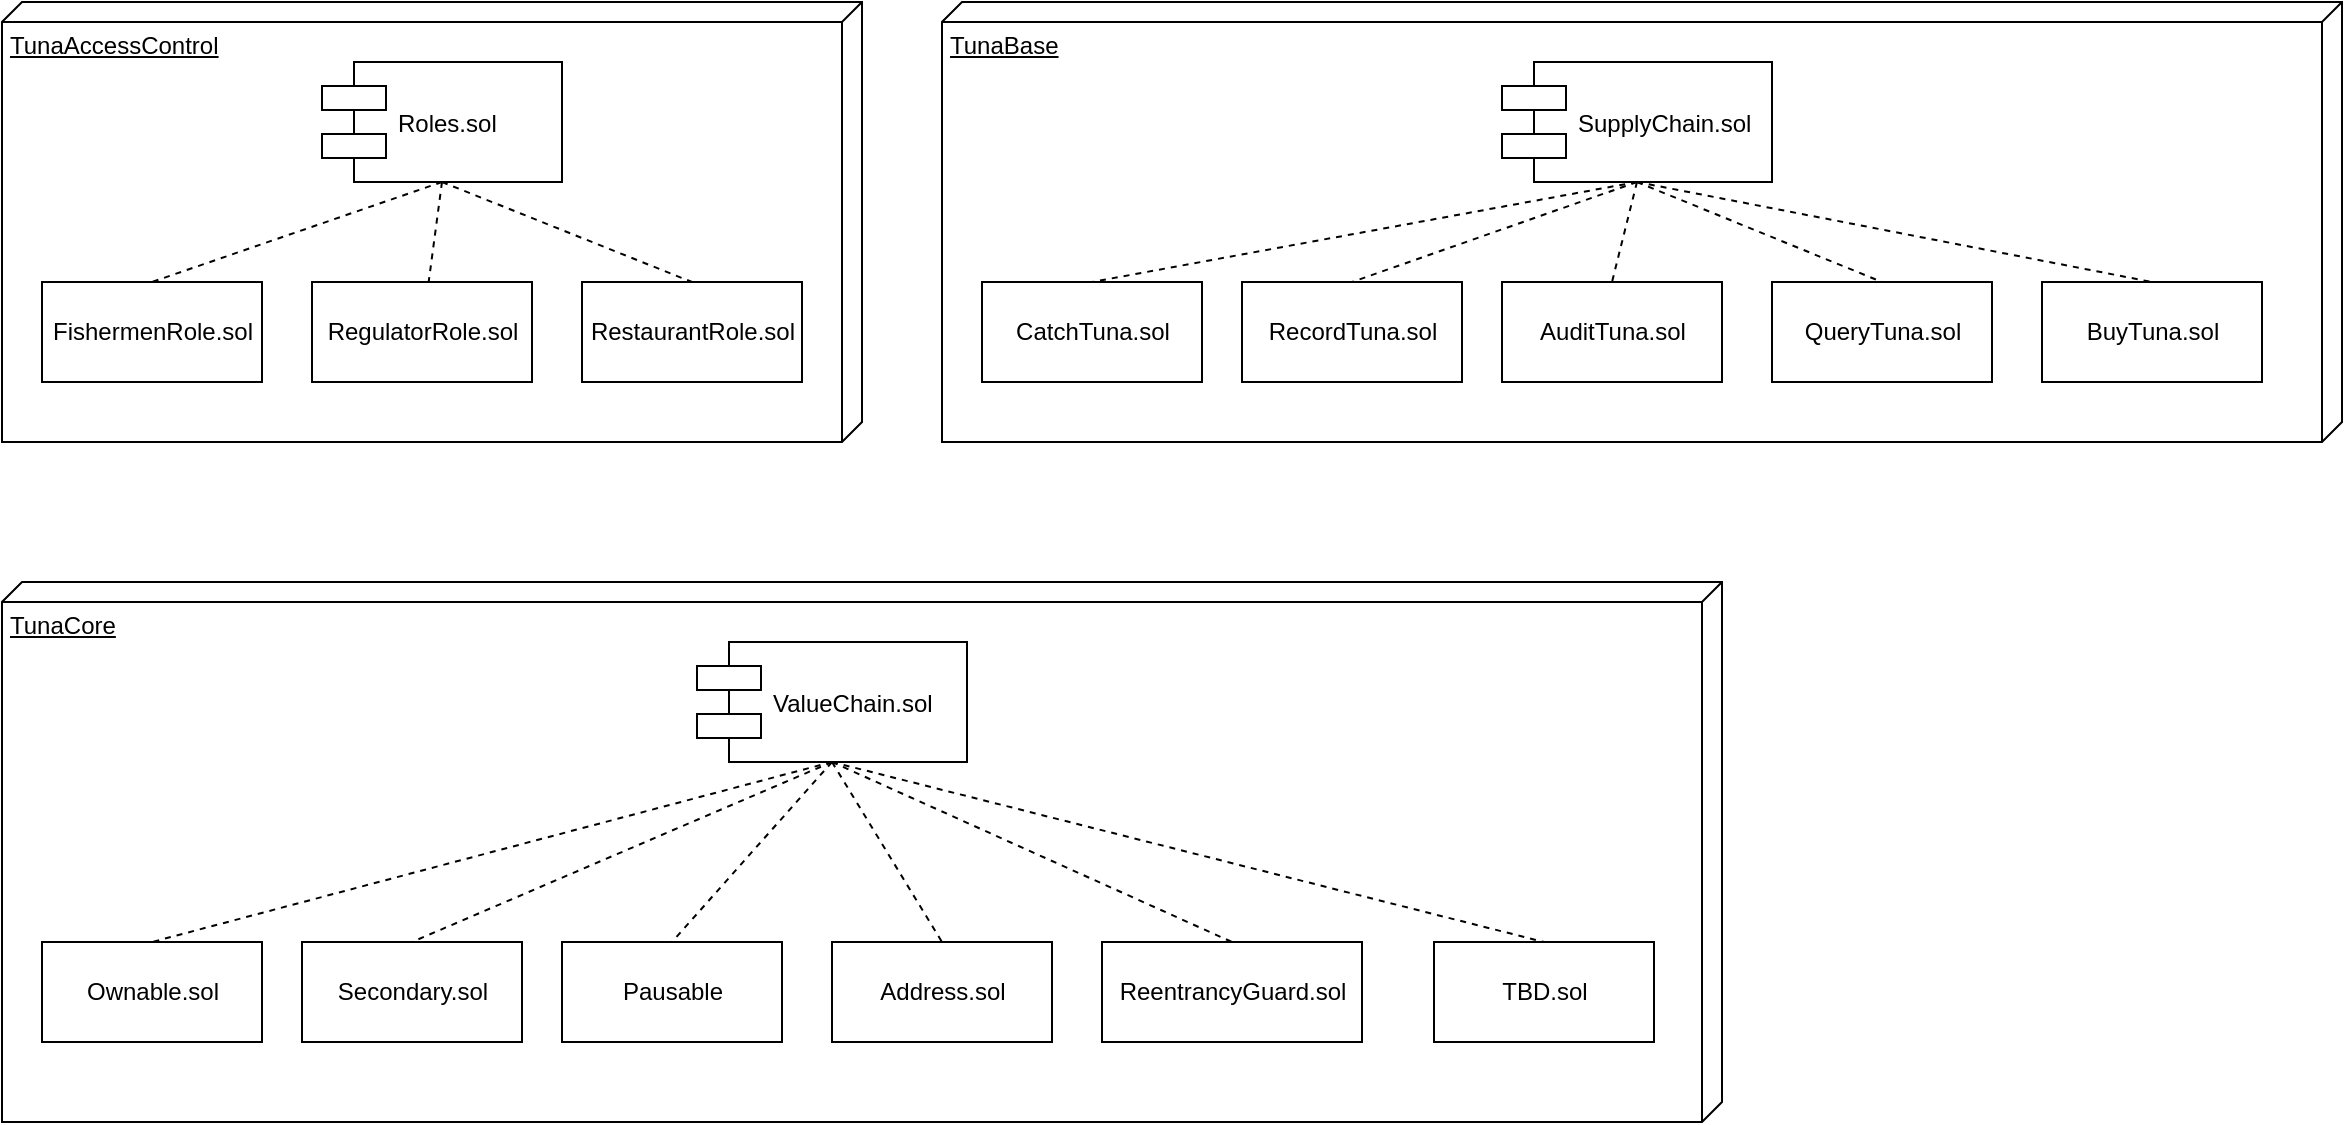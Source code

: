 <mxfile version="10.6.7" type="device"><diagram name="Page-1" id="929967ad-93f9-6ef4-fab6-5d389245f69c"><mxGraphModel dx="1080" dy="484" grid="1" gridSize="10" guides="1" tooltips="1" connect="1" arrows="1" fold="1" page="1" pageScale="1.5" pageWidth="1169" pageHeight="826" background="none" math="0" shadow="0"><root><mxCell id="0" style=";html=1;"/><mxCell id="1" style=";html=1;" parent="0"/><mxCell id="MBeY3joAjF3rxLaEOqX4-2" value="TunaAccessControl" style="verticalAlign=top;align=left;spacingTop=8;spacingLeft=2;spacingRight=12;shape=cube;size=10;direction=south;fontStyle=4;html=1;fillColor=#FFFFFF;" vertex="1" parent="1"><mxGeometry x="50" y="40" width="430" height="220" as="geometry"/></mxCell><mxCell id="MBeY3joAjF3rxLaEOqX4-10" style="edgeStyle=none;rounded=0;orthogonalLoop=1;jettySize=auto;html=1;exitX=0.5;exitY=1;exitDx=0;exitDy=0;entryX=0.5;entryY=0;entryDx=0;entryDy=0;dashed=1;startArrow=none;startFill=0;endArrow=none;endFill=0;" edge="1" parent="1" source="MBeY3joAjF3rxLaEOqX4-3" target="MBeY3joAjF3rxLaEOqX4-4"><mxGeometry relative="1" as="geometry"/></mxCell><mxCell id="MBeY3joAjF3rxLaEOqX4-11" style="edgeStyle=none;rounded=0;orthogonalLoop=1;jettySize=auto;html=1;exitX=0.5;exitY=1;exitDx=0;exitDy=0;dashed=1;startArrow=none;startFill=0;endArrow=none;endFill=0;" edge="1" parent="1" source="MBeY3joAjF3rxLaEOqX4-3" target="MBeY3joAjF3rxLaEOqX4-5"><mxGeometry relative="1" as="geometry"/></mxCell><mxCell id="MBeY3joAjF3rxLaEOqX4-12" style="edgeStyle=none;rounded=0;orthogonalLoop=1;jettySize=auto;html=1;exitX=0.5;exitY=1;exitDx=0;exitDy=0;entryX=0.5;entryY=0;entryDx=0;entryDy=0;dashed=1;startArrow=none;startFill=0;endArrow=none;endFill=0;" edge="1" parent="1" source="MBeY3joAjF3rxLaEOqX4-3" target="MBeY3joAjF3rxLaEOqX4-6"><mxGeometry relative="1" as="geometry"/></mxCell><mxCell id="MBeY3joAjF3rxLaEOqX4-3" value="Roles.sol" style="shape=component;align=left;spacingLeft=36;fillColor=#FFFFFF;" vertex="1" parent="1"><mxGeometry x="210" y="70" width="120" height="60" as="geometry"/></mxCell><mxCell id="MBeY3joAjF3rxLaEOqX4-4" value="FishermenRole.sol" style="html=1;fillColor=#FFFFFF;" vertex="1" parent="1"><mxGeometry x="70" y="180" width="110" height="50" as="geometry"/></mxCell><mxCell id="MBeY3joAjF3rxLaEOqX4-5" value="RegulatorRole.sol" style="html=1;fillColor=#FFFFFF;" vertex="1" parent="1"><mxGeometry x="205" y="180" width="110" height="50" as="geometry"/></mxCell><mxCell id="MBeY3joAjF3rxLaEOqX4-6" value="RestaurantRole.sol" style="html=1;fillColor=#FFFFFF;" vertex="1" parent="1"><mxGeometry x="340" y="180" width="110" height="50" as="geometry"/></mxCell><mxCell id="MBeY3joAjF3rxLaEOqX4-13" value="TunaBase" style="verticalAlign=top;align=left;spacingTop=8;spacingLeft=2;spacingRight=12;shape=cube;size=10;direction=south;fontStyle=4;html=1;fillColor=#FFFFFF;" vertex="1" parent="1"><mxGeometry x="520" y="40" width="700" height="220" as="geometry"/></mxCell><mxCell id="MBeY3joAjF3rxLaEOqX4-14" style="edgeStyle=none;rounded=0;orthogonalLoop=1;jettySize=auto;html=1;exitX=0.5;exitY=1;exitDx=0;exitDy=0;entryX=0.5;entryY=0;entryDx=0;entryDy=0;dashed=1;startArrow=none;startFill=0;endArrow=none;endFill=0;" edge="1" parent="1" source="MBeY3joAjF3rxLaEOqX4-17" target="MBeY3joAjF3rxLaEOqX4-18"><mxGeometry relative="1" as="geometry"/></mxCell><mxCell id="MBeY3joAjF3rxLaEOqX4-15" style="edgeStyle=none;rounded=0;orthogonalLoop=1;jettySize=auto;html=1;exitX=0.5;exitY=1;exitDx=0;exitDy=0;dashed=1;startArrow=none;startFill=0;endArrow=none;endFill=0;entryX=0.5;entryY=0;entryDx=0;entryDy=0;" edge="1" parent="1" source="MBeY3joAjF3rxLaEOqX4-17" target="MBeY3joAjF3rxLaEOqX4-19"><mxGeometry relative="1" as="geometry"/></mxCell><mxCell id="MBeY3joAjF3rxLaEOqX4-16" style="edgeStyle=none;rounded=0;orthogonalLoop=1;jettySize=auto;html=1;exitX=0.5;exitY=1;exitDx=0;exitDy=0;entryX=0.5;entryY=0;entryDx=0;entryDy=0;dashed=1;startArrow=none;startFill=0;endArrow=none;endFill=0;" edge="1" parent="1" source="MBeY3joAjF3rxLaEOqX4-17" target="MBeY3joAjF3rxLaEOqX4-20"><mxGeometry relative="1" as="geometry"/></mxCell><mxCell id="MBeY3joAjF3rxLaEOqX4-22" style="edgeStyle=none;rounded=0;orthogonalLoop=1;jettySize=auto;html=1;exitX=0.5;exitY=1;exitDx=0;exitDy=0;entryX=0.5;entryY=0;entryDx=0;entryDy=0;dashed=1;startArrow=none;startFill=0;endArrow=none;endFill=0;" edge="1" parent="1" source="MBeY3joAjF3rxLaEOqX4-17" target="MBeY3joAjF3rxLaEOqX4-21"><mxGeometry relative="1" as="geometry"/></mxCell><mxCell id="MBeY3joAjF3rxLaEOqX4-24" style="edgeStyle=none;rounded=0;orthogonalLoop=1;jettySize=auto;html=1;exitX=0.5;exitY=1;exitDx=0;exitDy=0;entryX=0.5;entryY=0;entryDx=0;entryDy=0;dashed=1;startArrow=none;startFill=0;endArrow=none;endFill=0;" edge="1" parent="1" source="MBeY3joAjF3rxLaEOqX4-17" target="MBeY3joAjF3rxLaEOqX4-23"><mxGeometry relative="1" as="geometry"/></mxCell><mxCell id="MBeY3joAjF3rxLaEOqX4-17" value="SupplyChain.sol" style="shape=component;align=left;spacingLeft=36;fillColor=#FFFFFF;" vertex="1" parent="1"><mxGeometry x="800" y="70" width="135" height="60" as="geometry"/></mxCell><mxCell id="MBeY3joAjF3rxLaEOqX4-18" value="CatchTuna.sol" style="html=1;fillColor=#FFFFFF;" vertex="1" parent="1"><mxGeometry x="540" y="180" width="110" height="50" as="geometry"/></mxCell><mxCell id="MBeY3joAjF3rxLaEOqX4-19" value="RecordTuna.sol" style="html=1;fillColor=#FFFFFF;" vertex="1" parent="1"><mxGeometry x="670" y="180" width="110" height="50" as="geometry"/></mxCell><mxCell id="MBeY3joAjF3rxLaEOqX4-20" value="AuditTuna.sol" style="html=1;fillColor=#FFFFFF;" vertex="1" parent="1"><mxGeometry x="800" y="180" width="110" height="50" as="geometry"/></mxCell><mxCell id="MBeY3joAjF3rxLaEOqX4-21" value="QueryTuna.sol" style="html=1;fillColor=#FFFFFF;" vertex="1" parent="1"><mxGeometry x="935" y="180" width="110" height="50" as="geometry"/></mxCell><mxCell id="MBeY3joAjF3rxLaEOqX4-23" value="BuyTuna.sol" style="html=1;fillColor=#FFFFFF;" vertex="1" parent="1"><mxGeometry x="1070" y="180" width="110" height="50" as="geometry"/></mxCell><mxCell id="MBeY3joAjF3rxLaEOqX4-26" value="TunaCore" style="verticalAlign=top;align=left;spacingTop=8;spacingLeft=2;spacingRight=12;shape=cube;size=10;direction=south;fontStyle=4;html=1;fillColor=#FFFFFF;" vertex="1" parent="1"><mxGeometry x="50" y="330" width="860" height="270" as="geometry"/></mxCell><mxCell id="MBeY3joAjF3rxLaEOqX4-27" style="edgeStyle=none;rounded=0;orthogonalLoop=1;jettySize=auto;html=1;exitX=0.5;exitY=1;exitDx=0;exitDy=0;entryX=0.5;entryY=0;entryDx=0;entryDy=0;dashed=1;startArrow=none;startFill=0;endArrow=none;endFill=0;" edge="1" parent="1" source="MBeY3joAjF3rxLaEOqX4-32" target="MBeY3joAjF3rxLaEOqX4-33"><mxGeometry relative="1" as="geometry"/></mxCell><mxCell id="MBeY3joAjF3rxLaEOqX4-28" style="edgeStyle=none;rounded=0;orthogonalLoop=1;jettySize=auto;html=1;exitX=0.5;exitY=1;exitDx=0;exitDy=0;dashed=1;startArrow=none;startFill=0;endArrow=none;endFill=0;entryX=0.5;entryY=0;entryDx=0;entryDy=0;" edge="1" parent="1" source="MBeY3joAjF3rxLaEOqX4-32" target="MBeY3joAjF3rxLaEOqX4-34"><mxGeometry relative="1" as="geometry"/></mxCell><mxCell id="MBeY3joAjF3rxLaEOqX4-29" style="edgeStyle=none;rounded=0;orthogonalLoop=1;jettySize=auto;html=1;exitX=0.5;exitY=1;exitDx=0;exitDy=0;entryX=0.5;entryY=0;entryDx=0;entryDy=0;dashed=1;startArrow=none;startFill=0;endArrow=none;endFill=0;" edge="1" parent="1" source="MBeY3joAjF3rxLaEOqX4-32" target="MBeY3joAjF3rxLaEOqX4-35"><mxGeometry relative="1" as="geometry"/></mxCell><mxCell id="MBeY3joAjF3rxLaEOqX4-30" style="edgeStyle=none;rounded=0;orthogonalLoop=1;jettySize=auto;html=1;exitX=0.5;exitY=1;exitDx=0;exitDy=0;entryX=0.5;entryY=0;entryDx=0;entryDy=0;dashed=1;startArrow=none;startFill=0;endArrow=none;endFill=0;" edge="1" parent="1" source="MBeY3joAjF3rxLaEOqX4-32" target="MBeY3joAjF3rxLaEOqX4-36"><mxGeometry relative="1" as="geometry"/></mxCell><mxCell id="MBeY3joAjF3rxLaEOqX4-31" style="edgeStyle=none;rounded=0;orthogonalLoop=1;jettySize=auto;html=1;exitX=0.5;exitY=1;exitDx=0;exitDy=0;entryX=0.5;entryY=0;entryDx=0;entryDy=0;dashed=1;startArrow=none;startFill=0;endArrow=none;endFill=0;" edge="1" parent="1" source="MBeY3joAjF3rxLaEOqX4-32" target="MBeY3joAjF3rxLaEOqX4-37"><mxGeometry relative="1" as="geometry"/></mxCell><mxCell id="MBeY3joAjF3rxLaEOqX4-39" style="edgeStyle=none;rounded=0;orthogonalLoop=1;jettySize=auto;html=1;exitX=0.5;exitY=1;exitDx=0;exitDy=0;entryX=0.5;entryY=0;entryDx=0;entryDy=0;dashed=1;startArrow=none;startFill=0;endArrow=none;endFill=0;" edge="1" parent="1" source="MBeY3joAjF3rxLaEOqX4-32" target="MBeY3joAjF3rxLaEOqX4-38"><mxGeometry relative="1" as="geometry"/></mxCell><mxCell id="MBeY3joAjF3rxLaEOqX4-32" value="ValueChain.sol" style="shape=component;align=left;spacingLeft=36;fillColor=#FFFFFF;" vertex="1" parent="1"><mxGeometry x="397.5" y="360" width="135" height="60" as="geometry"/></mxCell><mxCell id="MBeY3joAjF3rxLaEOqX4-33" value="Ownable.sol" style="html=1;fillColor=#FFFFFF;" vertex="1" parent="1"><mxGeometry x="70" y="510" width="110" height="50" as="geometry"/></mxCell><mxCell id="MBeY3joAjF3rxLaEOqX4-34" value="Secondary.sol" style="html=1;fillColor=#FFFFFF;" vertex="1" parent="1"><mxGeometry x="200" y="510" width="110" height="50" as="geometry"/></mxCell><mxCell id="MBeY3joAjF3rxLaEOqX4-35" value="Pausable" style="html=1;fillColor=#FFFFFF;" vertex="1" parent="1"><mxGeometry x="330" y="510" width="110" height="50" as="geometry"/></mxCell><mxCell id="MBeY3joAjF3rxLaEOqX4-36" value="Address.sol" style="html=1;fillColor=#FFFFFF;" vertex="1" parent="1"><mxGeometry x="465" y="510" width="110" height="50" as="geometry"/></mxCell><mxCell id="MBeY3joAjF3rxLaEOqX4-37" value="ReentrancyGuard.sol" style="html=1;fillColor=#FFFFFF;" vertex="1" parent="1"><mxGeometry x="600" y="510" width="130" height="50" as="geometry"/></mxCell><mxCell id="MBeY3joAjF3rxLaEOqX4-38" value="TBD.sol" style="html=1;fillColor=#FFFFFF;" vertex="1" parent="1"><mxGeometry x="766" y="510" width="110" height="50" as="geometry"/></mxCell></root></mxGraphModel></diagram></mxfile>